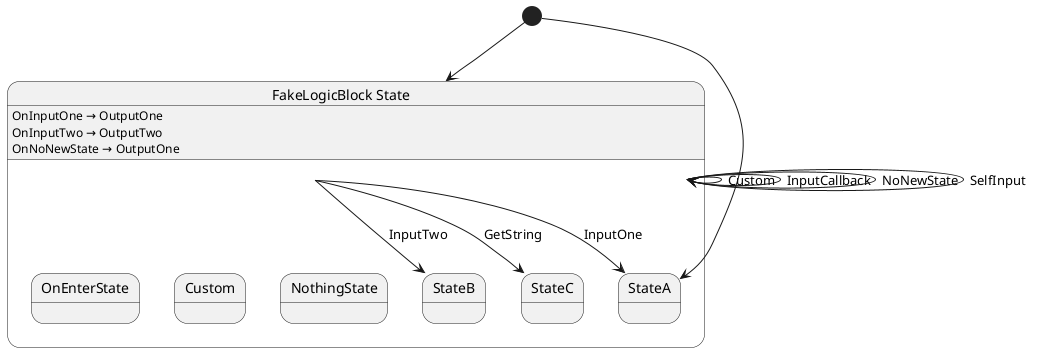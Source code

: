 @startuml FakeLogicBlock
state "FakeLogicBlock State" as Chickensoft_LogicBlocks_Tests_Fixtures_FakeLogicBlock_State {
  state "StateA" as Chickensoft_LogicBlocks_Tests_Fixtures_FakeLogicBlock_State_StateA
  state "StateB" as Chickensoft_LogicBlocks_Tests_Fixtures_FakeLogicBlock_State_StateB
  state "StateC" as Chickensoft_LogicBlocks_Tests_Fixtures_FakeLogicBlock_State_StateC
  state "NothingState" as Chickensoft_LogicBlocks_Tests_Fixtures_FakeLogicBlock_State_NothingState
  state "Custom" as Chickensoft_LogicBlocks_Tests_Fixtures_FakeLogicBlock_State_Custom
  state "OnEnterState" as Chickensoft_LogicBlocks_Tests_Fixtures_FakeLogicBlock_State_OnEnterState
  Chickensoft_LogicBlocks_Tests_Fixtures_FakeLogicBlock_State : OnInputOne → OutputOne
  Chickensoft_LogicBlocks_Tests_Fixtures_FakeLogicBlock_State : OnInputTwo → OutputTwo
  Chickensoft_LogicBlocks_Tests_Fixtures_FakeLogicBlock_State : OnNoNewState → OutputOne
}

Chickensoft_LogicBlocks_Tests_Fixtures_FakeLogicBlock_State --> Chickensoft_LogicBlocks_Tests_Fixtures_FakeLogicBlock_State : Custom
Chickensoft_LogicBlocks_Tests_Fixtures_FakeLogicBlock_State --> Chickensoft_LogicBlocks_Tests_Fixtures_FakeLogicBlock_State : InputCallback
Chickensoft_LogicBlocks_Tests_Fixtures_FakeLogicBlock_State --> Chickensoft_LogicBlocks_Tests_Fixtures_FakeLogicBlock_State : NoNewState
Chickensoft_LogicBlocks_Tests_Fixtures_FakeLogicBlock_State --> Chickensoft_LogicBlocks_Tests_Fixtures_FakeLogicBlock_State : SelfInput
Chickensoft_LogicBlocks_Tests_Fixtures_FakeLogicBlock_State --> Chickensoft_LogicBlocks_Tests_Fixtures_FakeLogicBlock_State_StateA : InputOne
Chickensoft_LogicBlocks_Tests_Fixtures_FakeLogicBlock_State --> Chickensoft_LogicBlocks_Tests_Fixtures_FakeLogicBlock_State_StateB : InputTwo
Chickensoft_LogicBlocks_Tests_Fixtures_FakeLogicBlock_State --> Chickensoft_LogicBlocks_Tests_Fixtures_FakeLogicBlock_State_StateC : GetString

[*] --> Chickensoft_LogicBlocks_Tests_Fixtures_FakeLogicBlock_State
[*] --> Chickensoft_LogicBlocks_Tests_Fixtures_FakeLogicBlock_State_StateA
@enduml